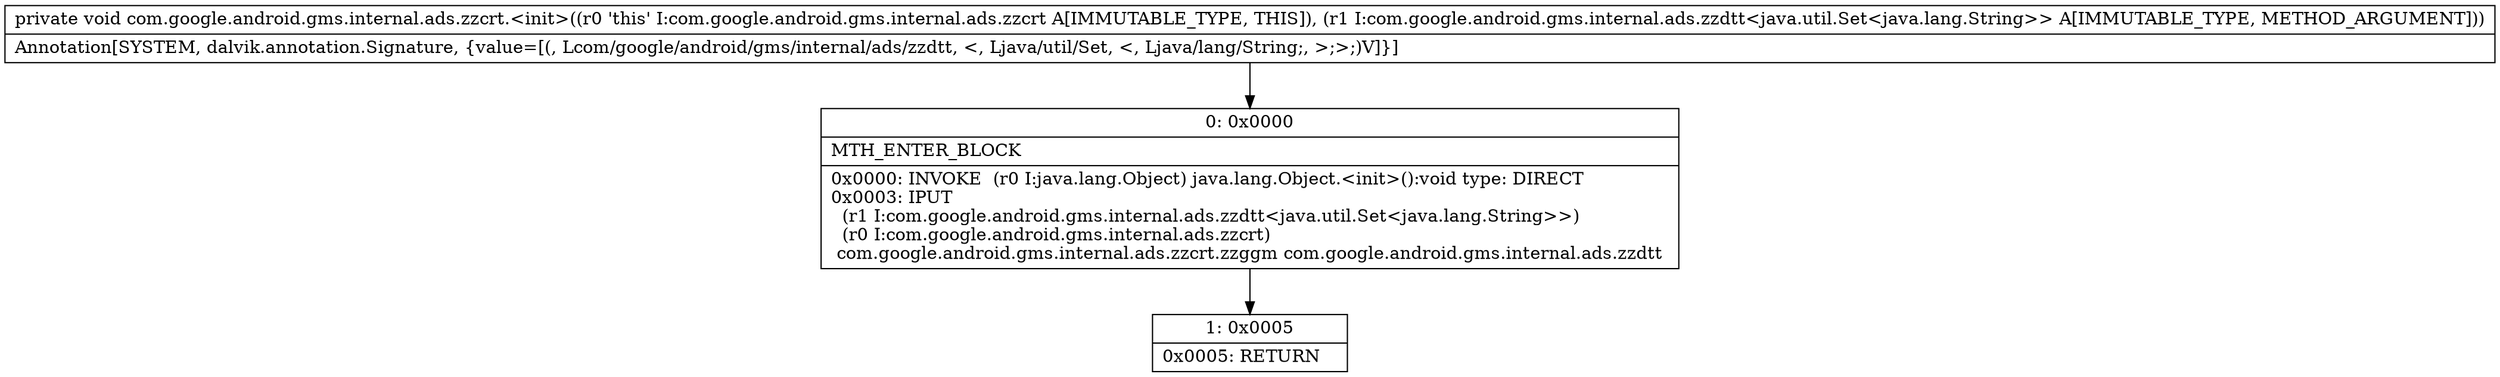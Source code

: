 digraph "CFG forcom.google.android.gms.internal.ads.zzcrt.\<init\>(Lcom\/google\/android\/gms\/internal\/ads\/zzdtt;)V" {
Node_0 [shape=record,label="{0\:\ 0x0000|MTH_ENTER_BLOCK\l|0x0000: INVOKE  (r0 I:java.lang.Object) java.lang.Object.\<init\>():void type: DIRECT \l0x0003: IPUT  \l  (r1 I:com.google.android.gms.internal.ads.zzdtt\<java.util.Set\<java.lang.String\>\>)\l  (r0 I:com.google.android.gms.internal.ads.zzcrt)\l com.google.android.gms.internal.ads.zzcrt.zzggm com.google.android.gms.internal.ads.zzdtt \l}"];
Node_1 [shape=record,label="{1\:\ 0x0005|0x0005: RETURN   \l}"];
MethodNode[shape=record,label="{private void com.google.android.gms.internal.ads.zzcrt.\<init\>((r0 'this' I:com.google.android.gms.internal.ads.zzcrt A[IMMUTABLE_TYPE, THIS]), (r1 I:com.google.android.gms.internal.ads.zzdtt\<java.util.Set\<java.lang.String\>\> A[IMMUTABLE_TYPE, METHOD_ARGUMENT]))  | Annotation[SYSTEM, dalvik.annotation.Signature, \{value=[(, Lcom\/google\/android\/gms\/internal\/ads\/zzdtt, \<, Ljava\/util\/Set, \<, Ljava\/lang\/String;, \>;\>;)V]\}]\l}"];
MethodNode -> Node_0;
Node_0 -> Node_1;
}

